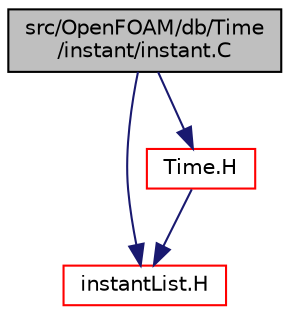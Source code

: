 digraph "src/OpenFOAM/db/Time/instant/instant.C"
{
  bgcolor="transparent";
  edge [fontname="Helvetica",fontsize="10",labelfontname="Helvetica",labelfontsize="10"];
  node [fontname="Helvetica",fontsize="10",shape=record];
  Node1 [label="src/OpenFOAM/db/Time\l/instant/instant.C",height=0.2,width=0.4,color="black", fillcolor="grey75", style="filled", fontcolor="black"];
  Node1 -> Node2 [color="midnightblue",fontsize="10",style="solid",fontname="Helvetica"];
  Node2 [label="instantList.H",height=0.2,width=0.4,color="red",URL="$a08012.html"];
  Node1 -> Node3 [color="midnightblue",fontsize="10",style="solid",fontname="Helvetica"];
  Node3 [label="Time.H",height=0.2,width=0.4,color="red",URL="$a08016.html"];
  Node3 -> Node2 [color="midnightblue",fontsize="10",style="solid",fontname="Helvetica"];
}
